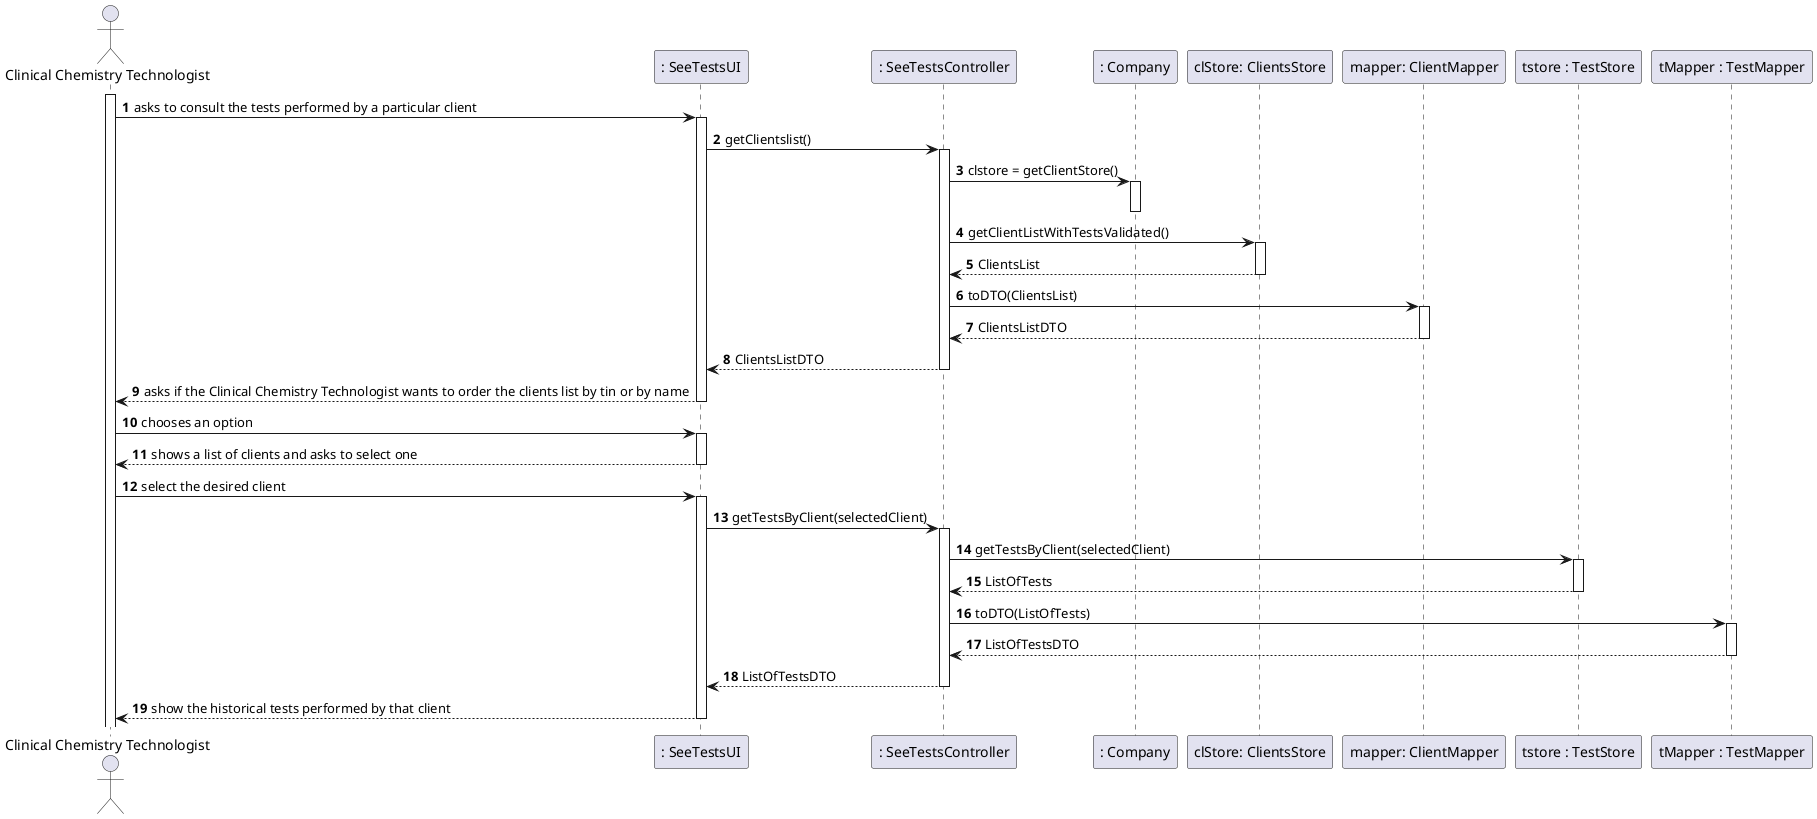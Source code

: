 @startuml
'https://plantuml.com/sequence-diagram

autonumber
actor "Clinical Chemistry Technologist" as CCT

participant ": SeeTestsUI" as UI
participant ": SeeTestsController" as CTRL
participant ": Company" as Comp
participant "clStore: ClientsStore" as CStore
participant "mapper: ClientMapper" as ClMapper
participant "tstore : TestStore" as tStore
participant "tMapper : TestMapper" as TMapper

activate CCT

CCT -> UI : asks to consult the tests performed by a particular client
activate UI
UI -> CTRL : getClientslist()
activate CTRL
CTRL -> Comp : clstore = getClientStore()
activate Comp
deactivate Comp
CTRL -> CStore : getClientListWithTestsValidated()
activate CStore
CStore --> CTRL : ClientsList
deactivate CStore
CTRL -> ClMapper : toDTO(ClientsList)
activate ClMapper
ClMapper --> CTRL : ClientsListDTO
deactivate ClMapper
CTRL --> UI : ClientsListDTO
deactivate CTRL
UI --> CCT : asks if the Clinical Chemistry Technologist wants to order the clients list by tin or by name
deactivate UI

CCT -> UI : chooses an option
activate UI
UI --> CCT : shows a list of clients and asks to select one
deactivate UI

CCT -> UI : select the desired client
activate UI
UI -> CTRL : getTestsByClient(selectedClient)
activate CTRL
CTRL -> tStore : getTestsByClient(selectedClient)
activate tStore
tStore --> CTRL : ListOfTests
deactivate tStore
CTRL -> TMapper : toDTO(ListOfTests)
activate TMapper
TMapper --> CTRL : ListOfTestsDTO
deactivate TMapper
CTRL --> UI :ListOfTestsDTO
deactivate CTRL
UI --> CCT : show the historical tests performed by that client
deactivate UI




@enduml